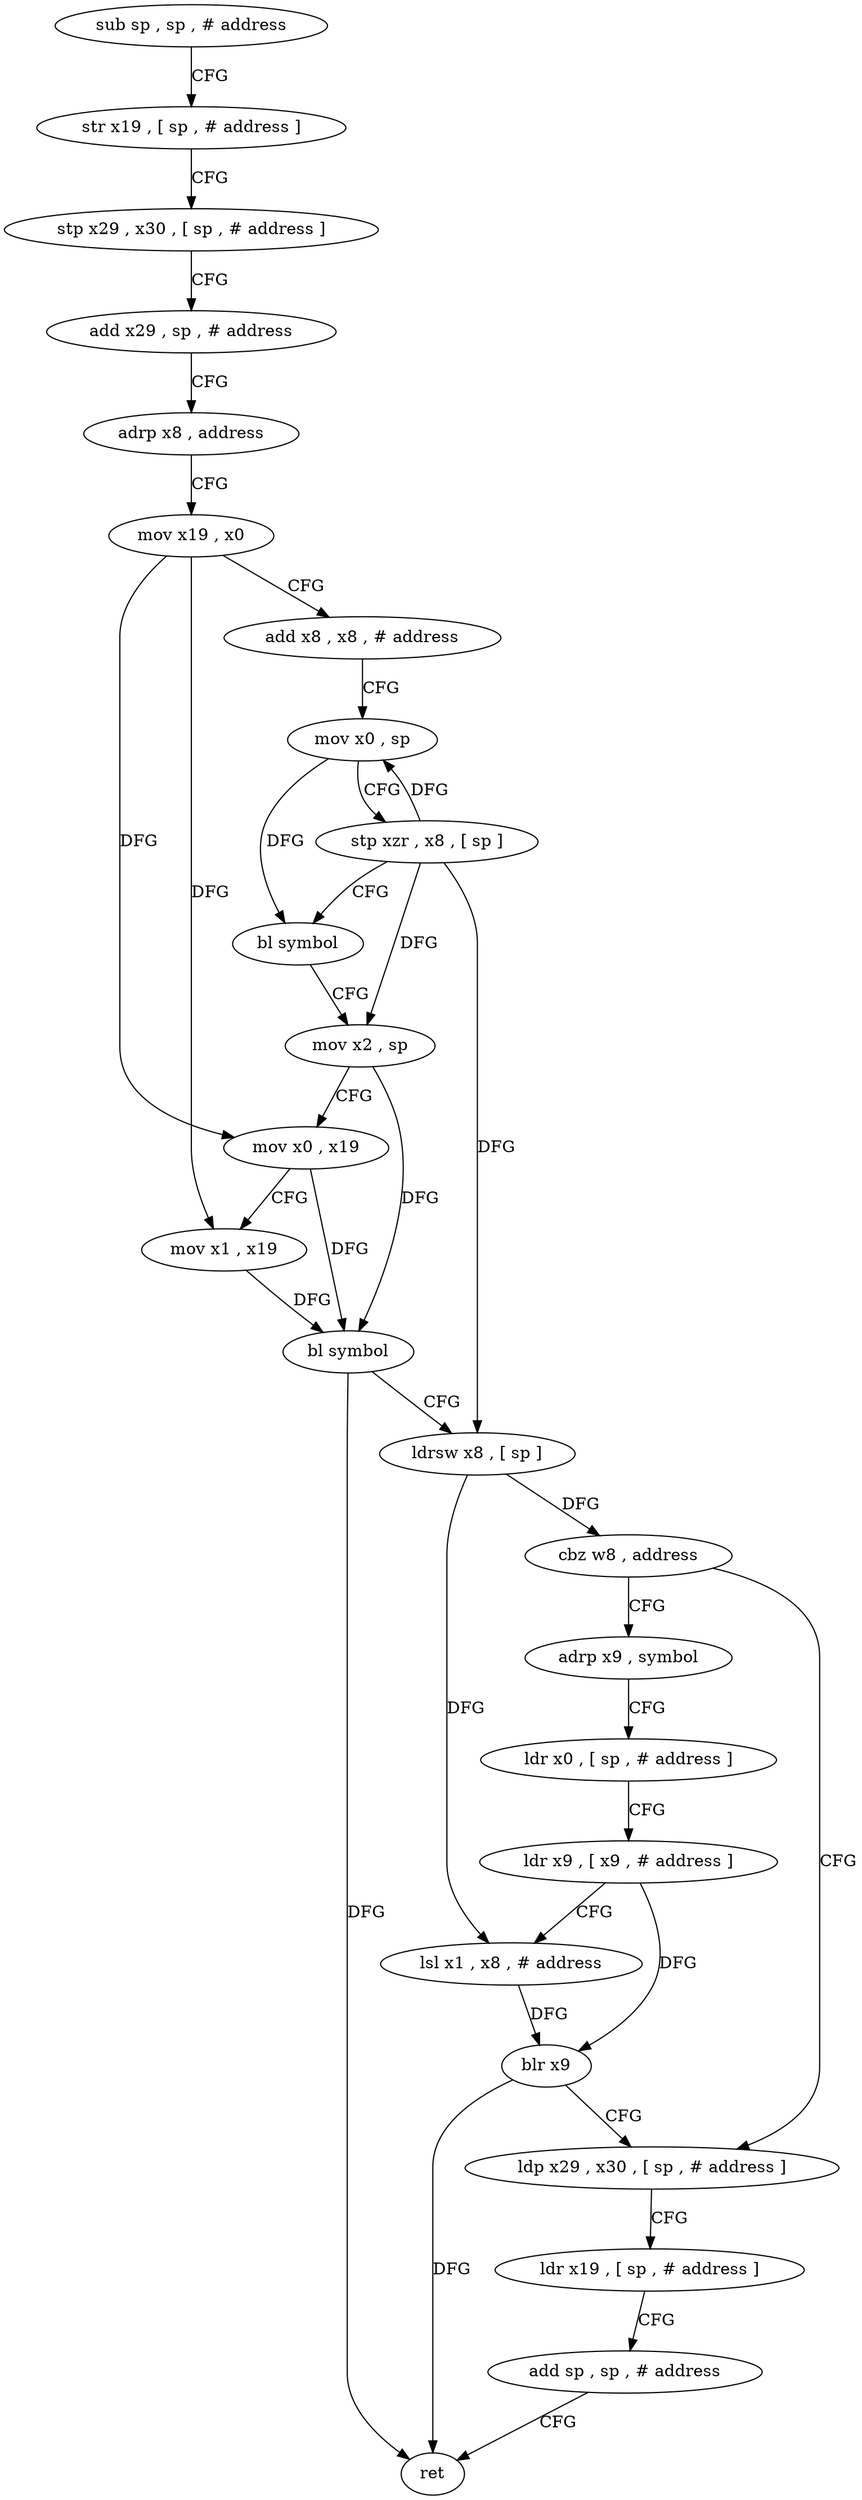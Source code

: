 digraph "func" {
"4235188" [label = "sub sp , sp , # address" ]
"4235192" [label = "str x19 , [ sp , # address ]" ]
"4235196" [label = "stp x29 , x30 , [ sp , # address ]" ]
"4235200" [label = "add x29 , sp , # address" ]
"4235204" [label = "adrp x8 , address" ]
"4235208" [label = "mov x19 , x0" ]
"4235212" [label = "add x8 , x8 , # address" ]
"4235216" [label = "mov x0 , sp" ]
"4235220" [label = "stp xzr , x8 , [ sp ]" ]
"4235224" [label = "bl symbol" ]
"4235228" [label = "mov x2 , sp" ]
"4235232" [label = "mov x0 , x19" ]
"4235236" [label = "mov x1 , x19" ]
"4235240" [label = "bl symbol" ]
"4235244" [label = "ldrsw x8 , [ sp ]" ]
"4235248" [label = "cbz w8 , address" ]
"4235272" [label = "ldp x29 , x30 , [ sp , # address ]" ]
"4235252" [label = "adrp x9 , symbol" ]
"4235276" [label = "ldr x19 , [ sp , # address ]" ]
"4235280" [label = "add sp , sp , # address" ]
"4235284" [label = "ret" ]
"4235256" [label = "ldr x0 , [ sp , # address ]" ]
"4235260" [label = "ldr x9 , [ x9 , # address ]" ]
"4235264" [label = "lsl x1 , x8 , # address" ]
"4235268" [label = "blr x9" ]
"4235188" -> "4235192" [ label = "CFG" ]
"4235192" -> "4235196" [ label = "CFG" ]
"4235196" -> "4235200" [ label = "CFG" ]
"4235200" -> "4235204" [ label = "CFG" ]
"4235204" -> "4235208" [ label = "CFG" ]
"4235208" -> "4235212" [ label = "CFG" ]
"4235208" -> "4235232" [ label = "DFG" ]
"4235208" -> "4235236" [ label = "DFG" ]
"4235212" -> "4235216" [ label = "CFG" ]
"4235216" -> "4235220" [ label = "CFG" ]
"4235216" -> "4235224" [ label = "DFG" ]
"4235220" -> "4235224" [ label = "CFG" ]
"4235220" -> "4235216" [ label = "DFG" ]
"4235220" -> "4235244" [ label = "DFG" ]
"4235220" -> "4235228" [ label = "DFG" ]
"4235224" -> "4235228" [ label = "CFG" ]
"4235228" -> "4235232" [ label = "CFG" ]
"4235228" -> "4235240" [ label = "DFG" ]
"4235232" -> "4235236" [ label = "CFG" ]
"4235232" -> "4235240" [ label = "DFG" ]
"4235236" -> "4235240" [ label = "DFG" ]
"4235240" -> "4235244" [ label = "CFG" ]
"4235240" -> "4235284" [ label = "DFG" ]
"4235244" -> "4235248" [ label = "DFG" ]
"4235244" -> "4235264" [ label = "DFG" ]
"4235248" -> "4235272" [ label = "CFG" ]
"4235248" -> "4235252" [ label = "CFG" ]
"4235272" -> "4235276" [ label = "CFG" ]
"4235252" -> "4235256" [ label = "CFG" ]
"4235276" -> "4235280" [ label = "CFG" ]
"4235280" -> "4235284" [ label = "CFG" ]
"4235256" -> "4235260" [ label = "CFG" ]
"4235260" -> "4235264" [ label = "CFG" ]
"4235260" -> "4235268" [ label = "DFG" ]
"4235264" -> "4235268" [ label = "DFG" ]
"4235268" -> "4235272" [ label = "CFG" ]
"4235268" -> "4235284" [ label = "DFG" ]
}
